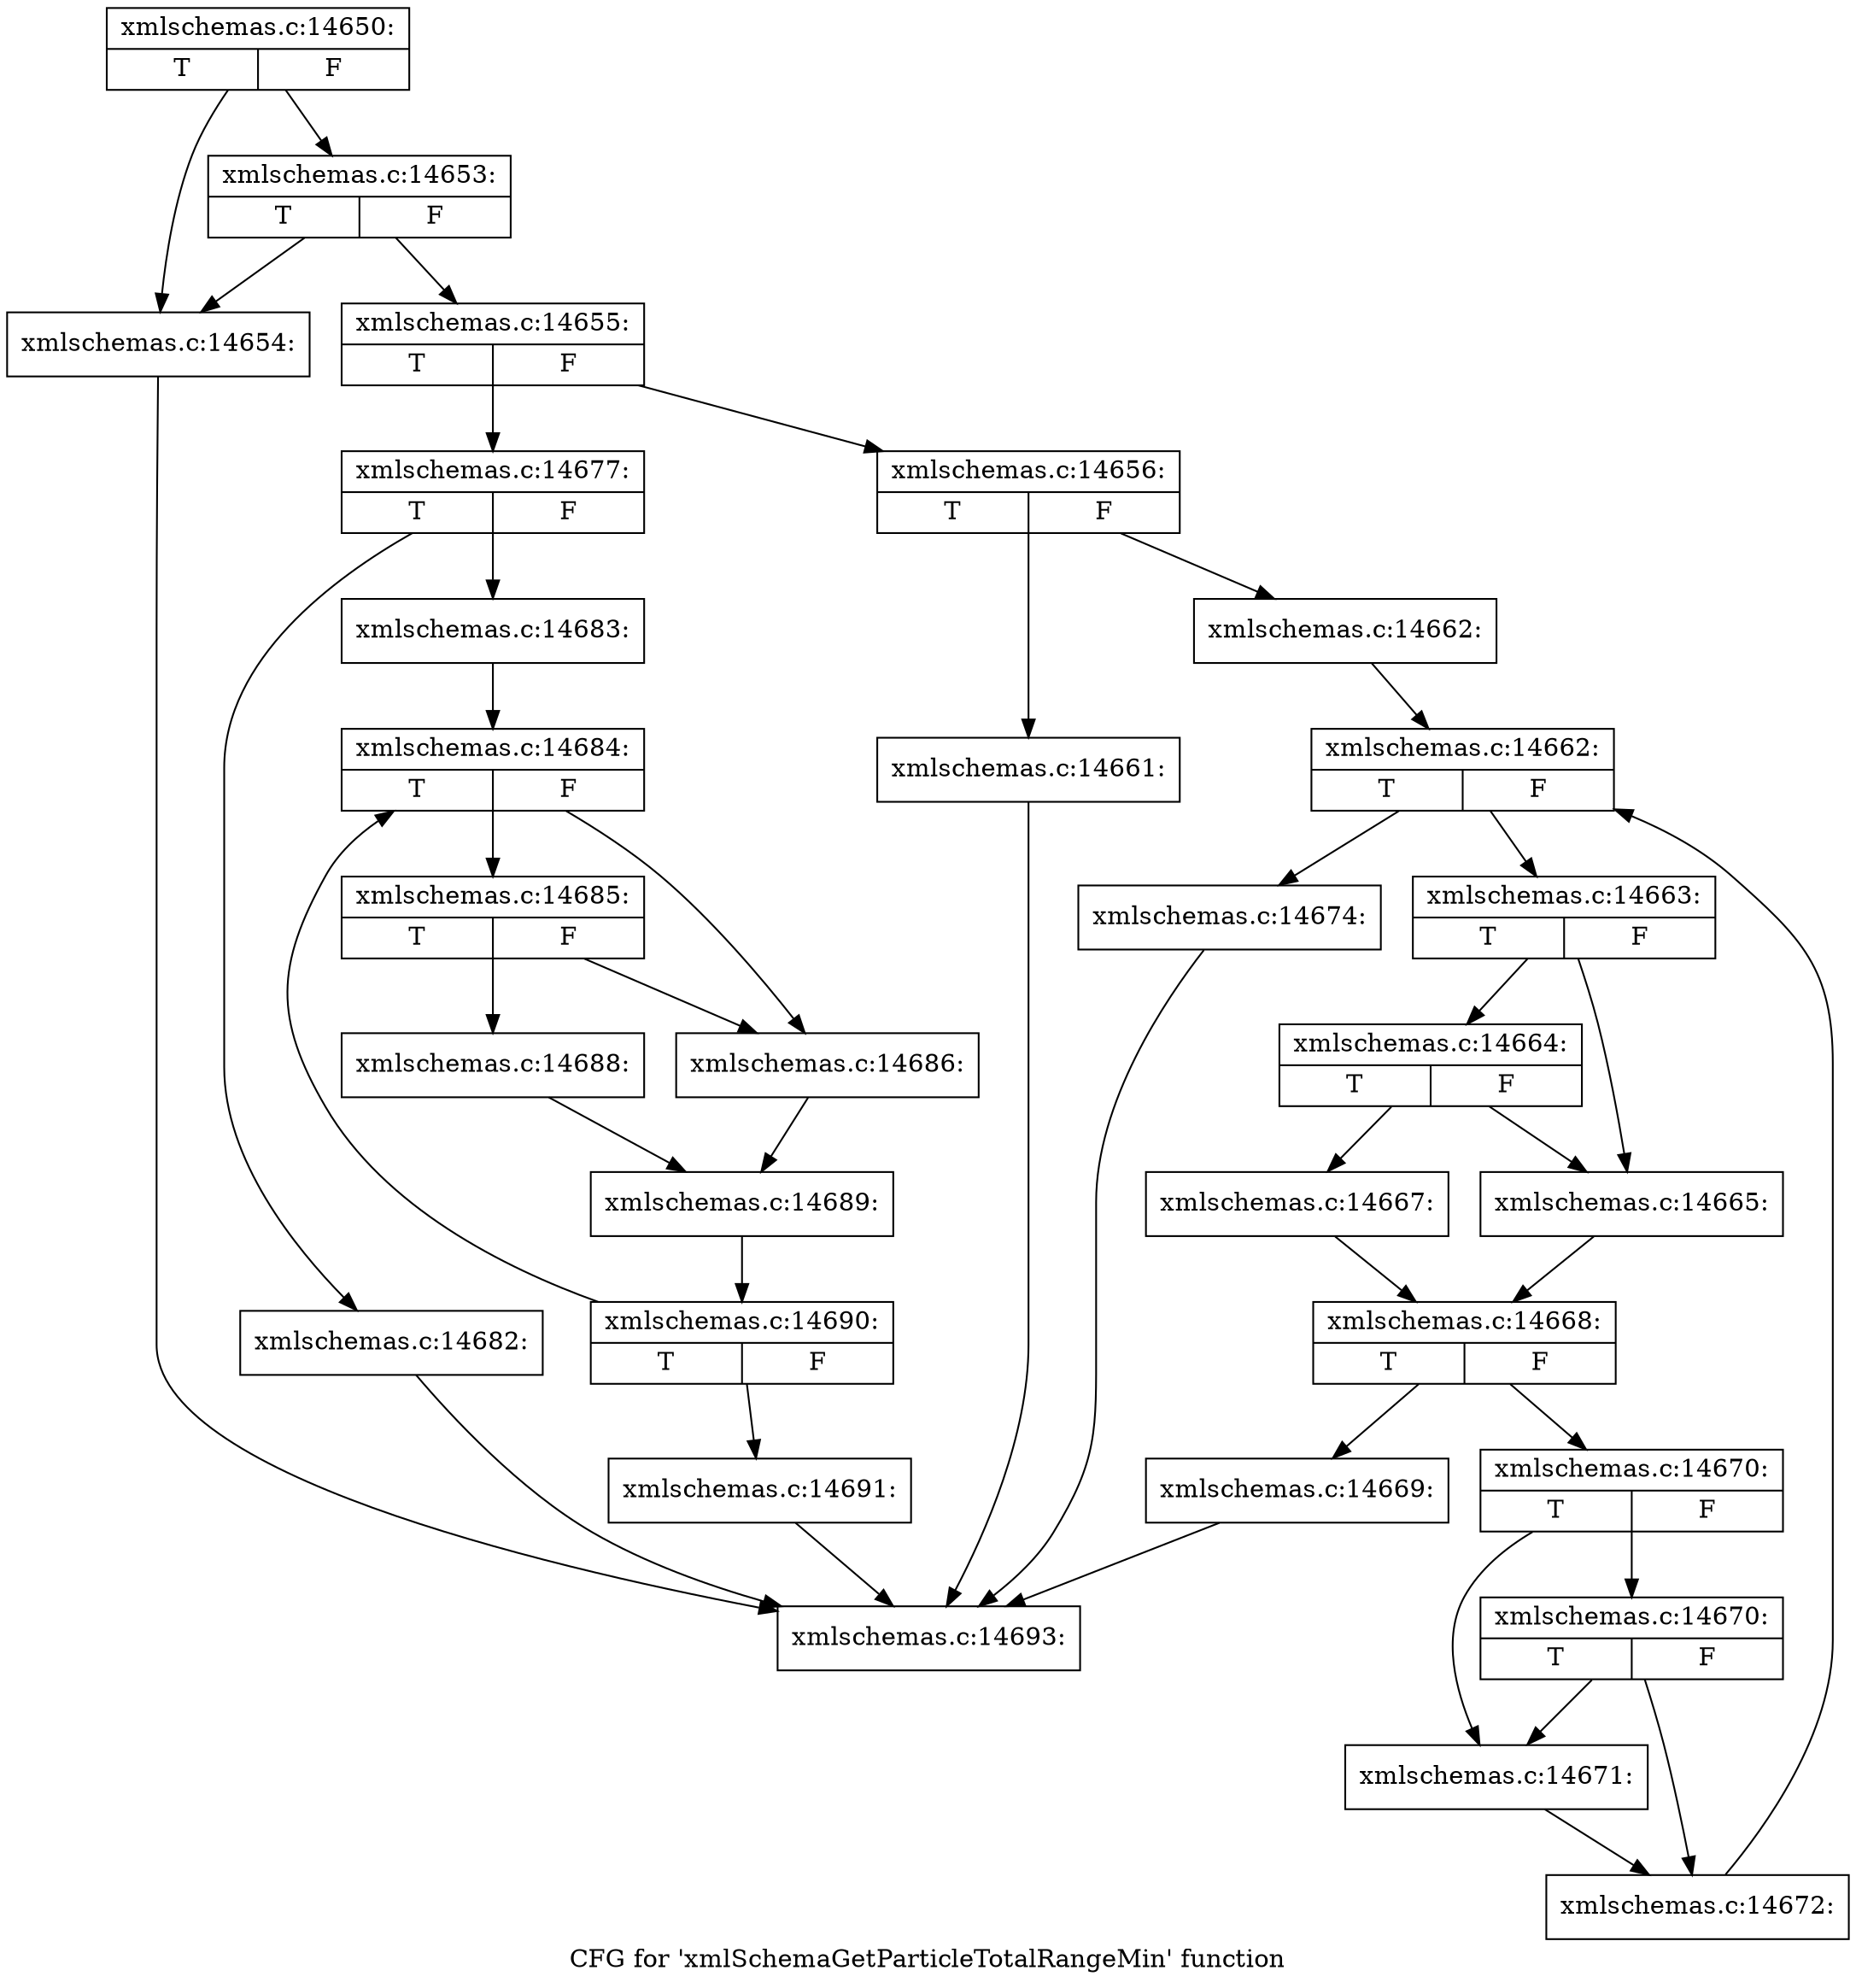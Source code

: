 digraph "CFG for 'xmlSchemaGetParticleTotalRangeMin' function" {
	label="CFG for 'xmlSchemaGetParticleTotalRangeMin' function";

	Node0x5293e00 [shape=record,label="{xmlschemas.c:14650:|{<s0>T|<s1>F}}"];
	Node0x5293e00 -> Node0x5293970;
	Node0x5293e00 -> Node0x5293d20;
	Node0x5293d20 [shape=record,label="{xmlschemas.c:14653:|{<s0>T|<s1>F}}"];
	Node0x5293d20 -> Node0x5293970;
	Node0x5293d20 -> Node0x5293cd0;
	Node0x5293970 [shape=record,label="{xmlschemas.c:14654:}"];
	Node0x5293970 -> Node0x5294130;
	Node0x5293cd0 [shape=record,label="{xmlschemas.c:14655:|{<s0>T|<s1>F}}"];
	Node0x5293cd0 -> Node0x5294e20;
	Node0x5293cd0 -> Node0x5294ec0;
	Node0x5294e20 [shape=record,label="{xmlschemas.c:14656:|{<s0>T|<s1>F}}"];
	Node0x5294e20 -> Node0x52961a0;
	Node0x5294e20 -> Node0x52961f0;
	Node0x52961a0 [shape=record,label="{xmlschemas.c:14661:}"];
	Node0x52961a0 -> Node0x5294130;
	Node0x52961f0 [shape=record,label="{xmlschemas.c:14662:}"];
	Node0x52961f0 -> Node0x5296610;
	Node0x5296610 [shape=record,label="{xmlschemas.c:14662:|{<s0>T|<s1>F}}"];
	Node0x5296610 -> Node0x5296a00;
	Node0x5296610 -> Node0x5296830;
	Node0x5296a00 [shape=record,label="{xmlschemas.c:14663:|{<s0>T|<s1>F}}"];
	Node0x5296a00 -> Node0x5296bc0;
	Node0x5296a00 -> Node0x5296cb0;
	Node0x5296cb0 [shape=record,label="{xmlschemas.c:14664:|{<s0>T|<s1>F}}"];
	Node0x5296cb0 -> Node0x5296bc0;
	Node0x5296cb0 -> Node0x5296c60;
	Node0x5296bc0 [shape=record,label="{xmlschemas.c:14665:}"];
	Node0x5296bc0 -> Node0x5296c10;
	Node0x5296c60 [shape=record,label="{xmlschemas.c:14667:}"];
	Node0x5296c60 -> Node0x5296c10;
	Node0x5296c10 [shape=record,label="{xmlschemas.c:14668:|{<s0>T|<s1>F}}"];
	Node0x5296c10 -> Node0x5297ba0;
	Node0x5296c10 -> Node0x5297bf0;
	Node0x5297ba0 [shape=record,label="{xmlschemas.c:14669:}"];
	Node0x5297ba0 -> Node0x5294130;
	Node0x5297bf0 [shape=record,label="{xmlschemas.c:14670:|{<s0>T|<s1>F}}"];
	Node0x5297bf0 -> Node0x5298080;
	Node0x5297bf0 -> Node0x5298120;
	Node0x5298120 [shape=record,label="{xmlschemas.c:14670:|{<s0>T|<s1>F}}"];
	Node0x5298120 -> Node0x5298080;
	Node0x5298120 -> Node0x52980d0;
	Node0x5298080 [shape=record,label="{xmlschemas.c:14671:}"];
	Node0x5298080 -> Node0x52980d0;
	Node0x52980d0 [shape=record,label="{xmlschemas.c:14672:}"];
	Node0x52980d0 -> Node0x5296610;
	Node0x5296830 [shape=record,label="{xmlschemas.c:14674:}"];
	Node0x5296830 -> Node0x5294130;
	Node0x5294ec0 [shape=record,label="{xmlschemas.c:14677:|{<s0>T|<s1>F}}"];
	Node0x5294ec0 -> Node0x5299c20;
	Node0x5294ec0 -> Node0x5299c70;
	Node0x5299c20 [shape=record,label="{xmlschemas.c:14682:}"];
	Node0x5299c20 -> Node0x5294130;
	Node0x5299c70 [shape=record,label="{xmlschemas.c:14683:}"];
	Node0x5299c70 -> Node0x529a130;
	Node0x529a130 [shape=record,label="{xmlschemas.c:14684:|{<s0>T|<s1>F}}"];
	Node0x529a130 -> Node0x529a460;
	Node0x529a130 -> Node0x529a550;
	Node0x529a550 [shape=record,label="{xmlschemas.c:14685:|{<s0>T|<s1>F}}"];
	Node0x529a550 -> Node0x529a460;
	Node0x529a550 -> Node0x529a500;
	Node0x529a460 [shape=record,label="{xmlschemas.c:14686:}"];
	Node0x529a460 -> Node0x529a4b0;
	Node0x529a500 [shape=record,label="{xmlschemas.c:14688:}"];
	Node0x529a500 -> Node0x529a4b0;
	Node0x529a4b0 [shape=record,label="{xmlschemas.c:14689:}"];
	Node0x529a4b0 -> Node0x529a0e0;
	Node0x529a0e0 [shape=record,label="{xmlschemas.c:14690:|{<s0>T|<s1>F}}"];
	Node0x529a0e0 -> Node0x529a130;
	Node0x529a0e0 -> Node0x529a090;
	Node0x529a090 [shape=record,label="{xmlschemas.c:14691:}"];
	Node0x529a090 -> Node0x5294130;
	Node0x5294130 [shape=record,label="{xmlschemas.c:14693:}"];
}
